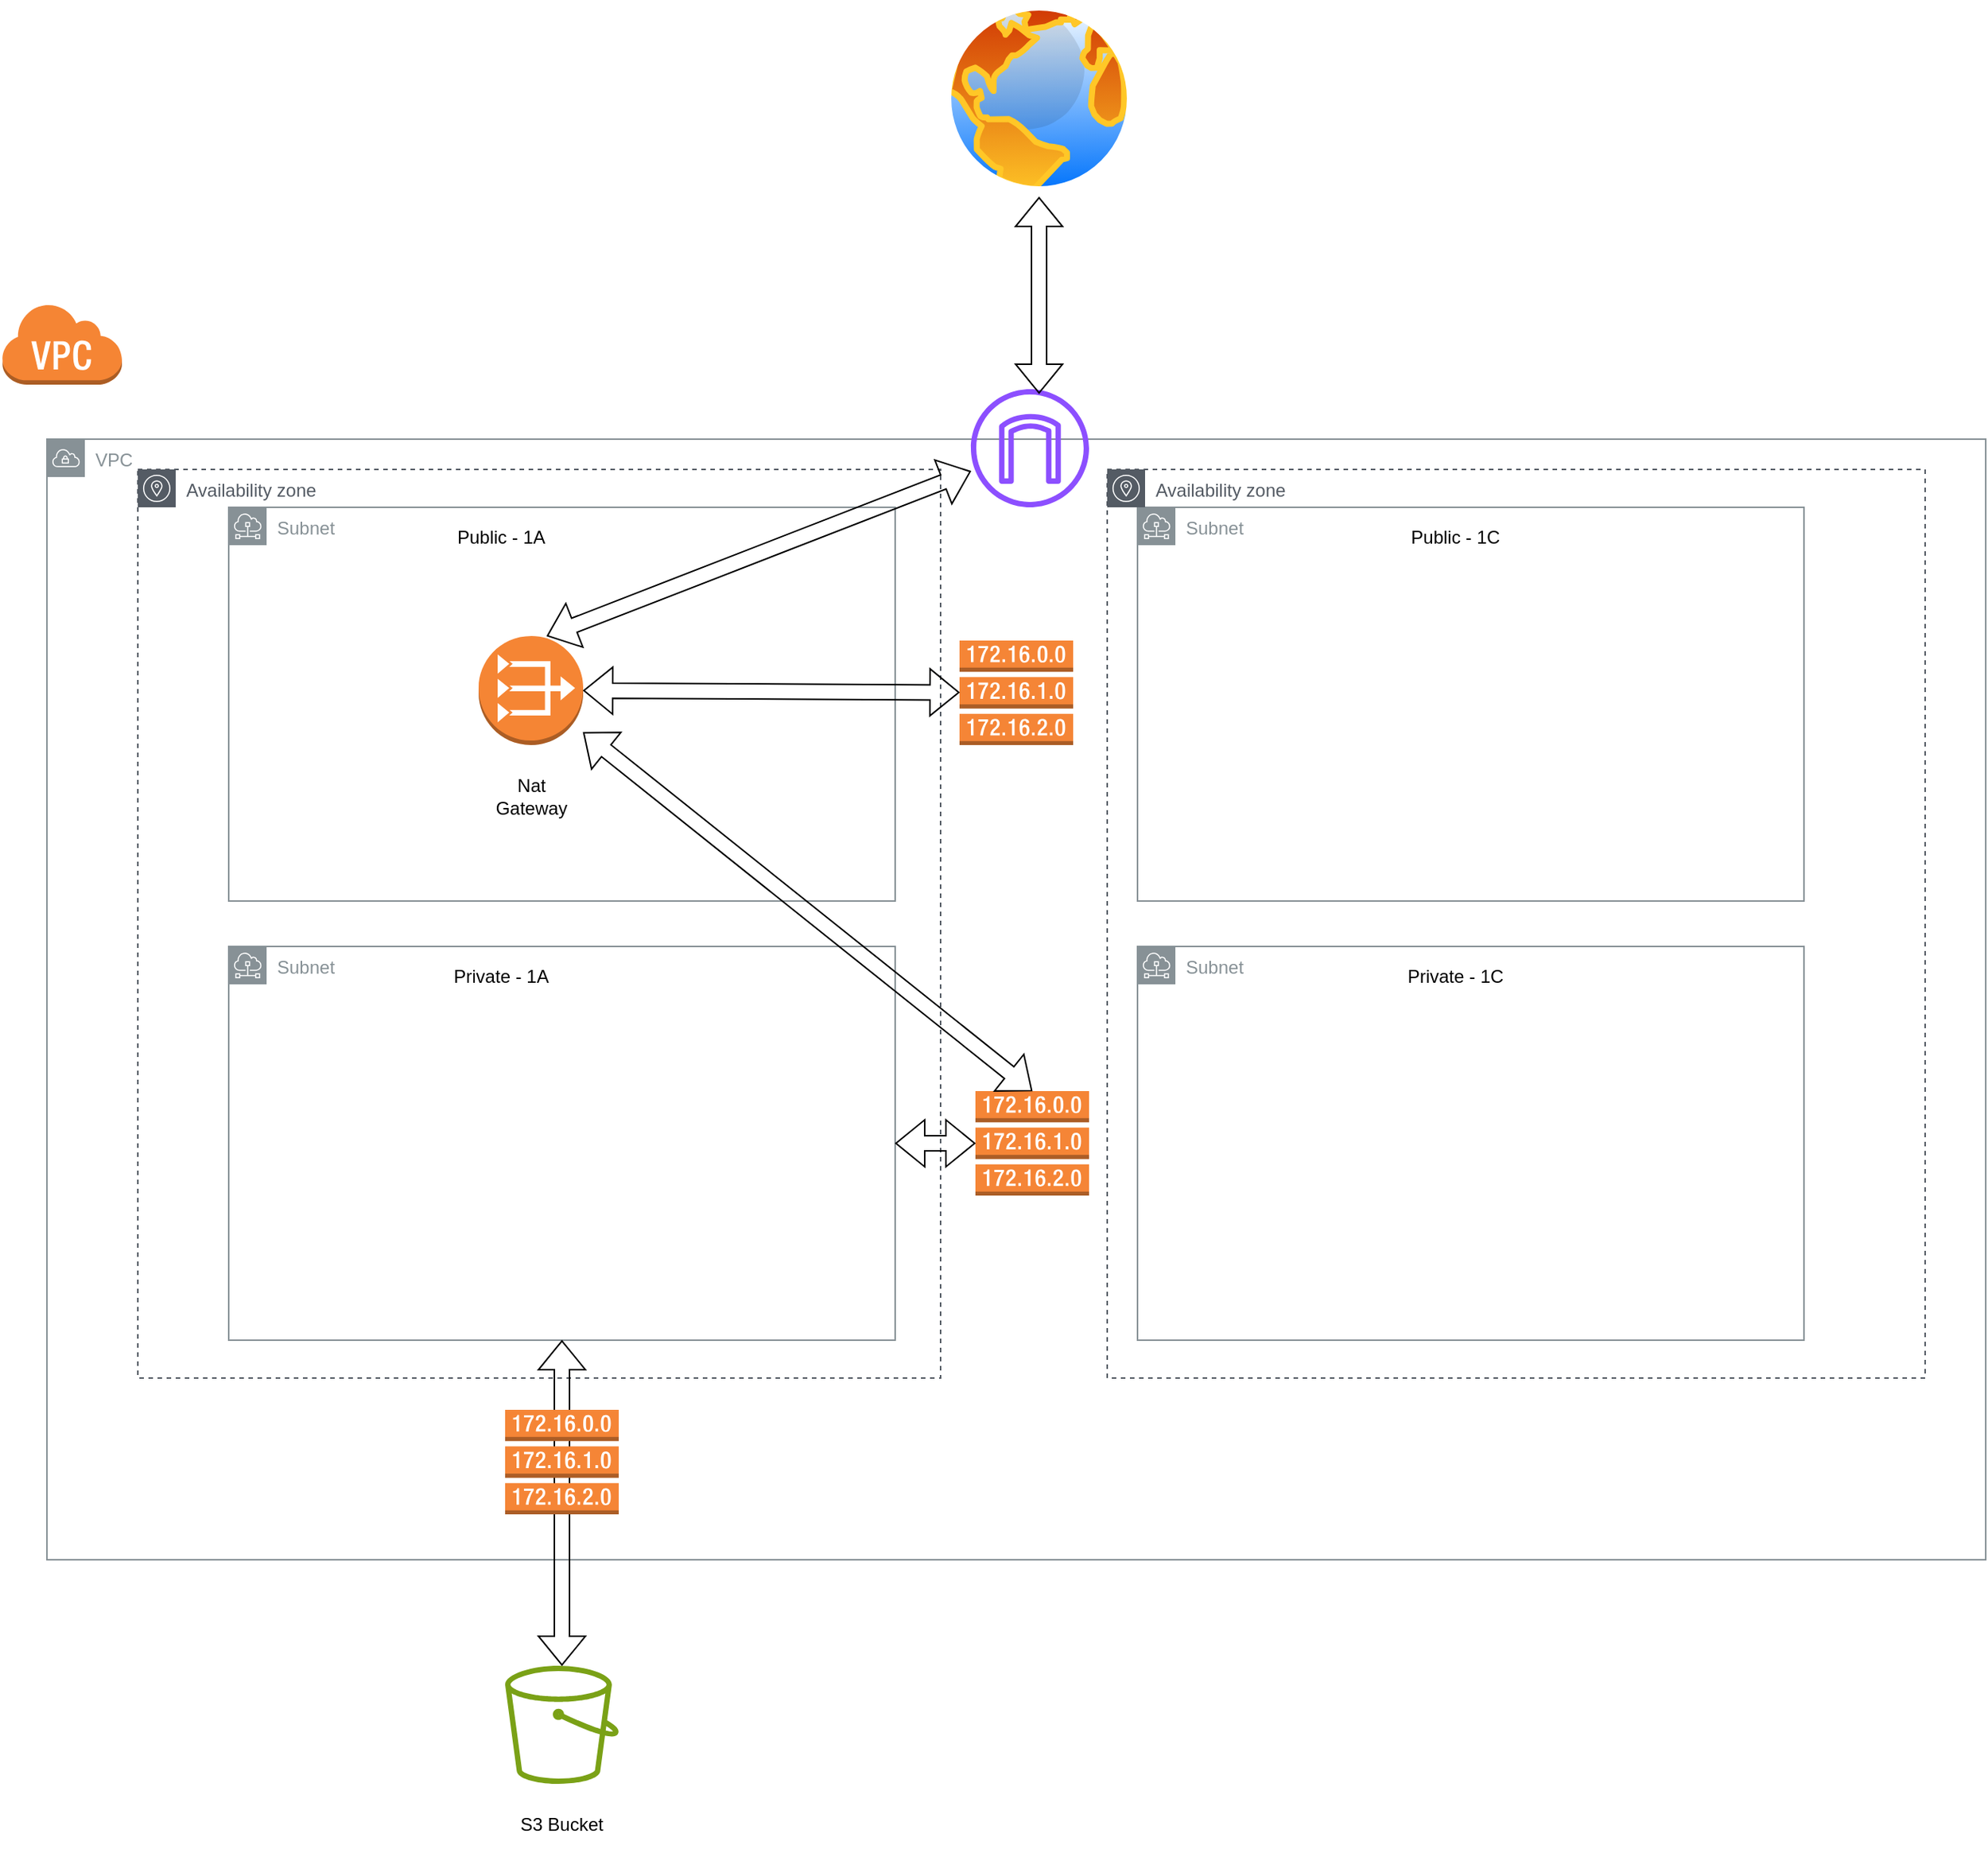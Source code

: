 <mxfile version="24.7.4">
  <diagram name="Page-1" id="p9HYjWT8tbd6QwJP4l6s">
    <mxGraphModel dx="2120" dy="2591" grid="1" gridSize="10" guides="1" tooltips="1" connect="1" arrows="1" fold="1" page="1" pageScale="1" pageWidth="827" pageHeight="1169" math="0" shadow="0">
      <root>
        <mxCell id="0" />
        <mxCell id="1" parent="0" />
        <mxCell id="Vkwi1uemp1FhmpMpcFgj-1" value="" style="outlineConnect=0;dashed=0;verticalLabelPosition=bottom;verticalAlign=top;align=center;html=1;shape=mxgraph.aws3.virtual_private_cloud;fillColor=#F58534;gradientColor=none;" parent="1" vertex="1">
          <mxGeometry x="30" y="140" width="79.5" height="54" as="geometry" />
        </mxCell>
        <mxCell id="Vkwi1uemp1FhmpMpcFgj-2" value="VPC" style="sketch=0;outlineConnect=0;gradientColor=none;html=1;whiteSpace=wrap;fontSize=12;fontStyle=0;shape=mxgraph.aws4.group;grIcon=mxgraph.aws4.group_vpc;strokeColor=#879196;fillColor=none;verticalAlign=top;align=left;spacingLeft=30;fontColor=#879196;dashed=0;" parent="1" vertex="1">
          <mxGeometry x="60" y="230" width="1280" height="740" as="geometry" />
        </mxCell>
        <mxCell id="Vkwi1uemp1FhmpMpcFgj-3" value="Subnet" style="sketch=0;outlineConnect=0;gradientColor=none;html=1;whiteSpace=wrap;fontSize=12;fontStyle=0;shape=mxgraph.aws4.group;grIcon=mxgraph.aws4.group_subnet;strokeColor=#879196;fillColor=none;verticalAlign=top;align=left;spacingLeft=30;fontColor=#879196;dashed=0;" parent="1" vertex="1">
          <mxGeometry x="180" y="275" width="440" height="260" as="geometry" />
        </mxCell>
        <mxCell id="Vkwi1uemp1FhmpMpcFgj-4" value="Subnet" style="sketch=0;outlineConnect=0;gradientColor=none;html=1;whiteSpace=wrap;fontSize=12;fontStyle=0;shape=mxgraph.aws4.group;grIcon=mxgraph.aws4.group_subnet;strokeColor=#879196;fillColor=none;verticalAlign=top;align=left;spacingLeft=30;fontColor=#879196;dashed=0;" parent="1" vertex="1">
          <mxGeometry x="180" y="565" width="440" height="260" as="geometry" />
        </mxCell>
        <mxCell id="Vkwi1uemp1FhmpMpcFgj-5" value="Subnet" style="sketch=0;outlineConnect=0;gradientColor=none;html=1;whiteSpace=wrap;fontSize=12;fontStyle=0;shape=mxgraph.aws4.group;grIcon=mxgraph.aws4.group_subnet;strokeColor=#879196;fillColor=none;verticalAlign=top;align=left;spacingLeft=30;fontColor=#879196;dashed=0;" parent="1" vertex="1">
          <mxGeometry x="780" y="275" width="440" height="260" as="geometry" />
        </mxCell>
        <mxCell id="Vkwi1uemp1FhmpMpcFgj-6" value="Subnet" style="sketch=0;outlineConnect=0;gradientColor=none;html=1;whiteSpace=wrap;fontSize=12;fontStyle=0;shape=mxgraph.aws4.group;grIcon=mxgraph.aws4.group_subnet;strokeColor=#879196;fillColor=none;verticalAlign=top;align=left;spacingLeft=30;fontColor=#879196;dashed=0;" parent="1" vertex="1">
          <mxGeometry x="780" y="565" width="440" height="260" as="geometry" />
        </mxCell>
        <mxCell id="Vkwi1uemp1FhmpMpcFgj-7" value="Availability zone" style="sketch=0;outlineConnect=0;gradientColor=none;html=1;whiteSpace=wrap;fontSize=12;fontStyle=0;shape=mxgraph.aws4.group;grIcon=mxgraph.aws4.group_availability_zone;strokeColor=#545B64;fillColor=none;verticalAlign=top;align=left;spacingLeft=30;fontColor=#545B64;dashed=1;" parent="1" vertex="1">
          <mxGeometry x="120" y="250" width="530" height="600" as="geometry" />
        </mxCell>
        <mxCell id="Vkwi1uemp1FhmpMpcFgj-8" value="Availability zone" style="sketch=0;outlineConnect=0;gradientColor=none;html=1;whiteSpace=wrap;fontSize=12;fontStyle=0;shape=mxgraph.aws4.group;grIcon=mxgraph.aws4.group_availability_zone;strokeColor=#545B64;fillColor=none;verticalAlign=top;align=left;spacingLeft=30;fontColor=#545B64;dashed=1;" parent="1" vertex="1">
          <mxGeometry x="760" y="250" width="540" height="600" as="geometry" />
        </mxCell>
        <mxCell id="Vkwi1uemp1FhmpMpcFgj-9" value="" style="sketch=0;outlineConnect=0;fontColor=#232F3E;gradientColor=none;fillColor=#8C4FFF;strokeColor=none;dashed=0;verticalLabelPosition=bottom;verticalAlign=top;align=center;html=1;fontSize=12;fontStyle=0;aspect=fixed;pointerEvents=1;shape=mxgraph.aws4.internet_gateway;" parent="1" vertex="1">
          <mxGeometry x="670" y="197" width="78" height="78" as="geometry" />
        </mxCell>
        <mxCell id="Vkwi1uemp1FhmpMpcFgj-10" value="" style="image;aspect=fixed;perimeter=ellipsePerimeter;html=1;align=center;shadow=0;dashed=0;spacingTop=3;image=img/lib/active_directory/internet_globe.svg;" parent="1" vertex="1">
          <mxGeometry x="650" y="-60" width="130" height="130" as="geometry" />
        </mxCell>
        <mxCell id="Vkwi1uemp1FhmpMpcFgj-11" value="" style="shape=flexArrow;endArrow=classic;startArrow=classic;html=1;rounded=0;entryX=0.5;entryY=1;entryDx=0;entryDy=0;" parent="1" target="Vkwi1uemp1FhmpMpcFgj-10" edge="1">
          <mxGeometry width="100" height="100" relative="1" as="geometry">
            <mxPoint x="715" y="200" as="sourcePoint" />
            <mxPoint x="790" y="380" as="targetPoint" />
          </mxGeometry>
        </mxCell>
        <mxCell id="LoJhDoDqKrCYPIB8af0b-3" value="" style="group" vertex="1" connectable="0" parent="1">
          <mxGeometry x="362.5" y="1040" width="75" height="120" as="geometry" />
        </mxCell>
        <mxCell id="LoJhDoDqKrCYPIB8af0b-1" value="" style="sketch=0;outlineConnect=0;fontColor=#232F3E;gradientColor=none;fillColor=#7AA116;strokeColor=none;dashed=0;verticalLabelPosition=bottom;verticalAlign=top;align=center;html=1;fontSize=12;fontStyle=0;aspect=fixed;pointerEvents=1;shape=mxgraph.aws4.bucket;" vertex="1" parent="LoJhDoDqKrCYPIB8af0b-3">
          <mxGeometry width="75" height="78" as="geometry" />
        </mxCell>
        <mxCell id="LoJhDoDqKrCYPIB8af0b-2" value="S3 Bucket" style="text;html=1;align=center;verticalAlign=middle;whiteSpace=wrap;rounded=0;" vertex="1" parent="LoJhDoDqKrCYPIB8af0b-3">
          <mxGeometry x="7.5" y="90" width="60" height="30" as="geometry" />
        </mxCell>
        <mxCell id="LoJhDoDqKrCYPIB8af0b-7" value="Private - 1A" style="text;html=1;align=center;verticalAlign=middle;whiteSpace=wrap;rounded=0;" vertex="1" parent="1">
          <mxGeometry x="250" y="570" width="220" height="30" as="geometry" />
        </mxCell>
        <mxCell id="LoJhDoDqKrCYPIB8af0b-8" value="Private - 1C" style="text;html=1;align=center;verticalAlign=middle;whiteSpace=wrap;rounded=0;" vertex="1" parent="1">
          <mxGeometry x="880" y="570" width="220" height="30" as="geometry" />
        </mxCell>
        <mxCell id="LoJhDoDqKrCYPIB8af0b-9" value="Public - 1A" style="text;html=1;align=center;verticalAlign=middle;whiteSpace=wrap;rounded=0;" vertex="1" parent="1">
          <mxGeometry x="250" y="280" width="220" height="30" as="geometry" />
        </mxCell>
        <mxCell id="LoJhDoDqKrCYPIB8af0b-10" value="Public - 1C" style="text;html=1;align=center;verticalAlign=middle;whiteSpace=wrap;rounded=0;" vertex="1" parent="1">
          <mxGeometry x="880" y="280" width="220" height="30" as="geometry" />
        </mxCell>
        <mxCell id="LoJhDoDqKrCYPIB8af0b-11" value="" style="outlineConnect=0;dashed=0;verticalLabelPosition=bottom;verticalAlign=top;align=center;html=1;shape=mxgraph.aws3.route_table;fillColor=#F58536;gradientColor=none;" vertex="1" parent="1">
          <mxGeometry x="662.5" y="363" width="75" height="69" as="geometry" />
        </mxCell>
        <mxCell id="LoJhDoDqKrCYPIB8af0b-12" value="" style="outlineConnect=0;dashed=0;verticalLabelPosition=bottom;verticalAlign=top;align=center;html=1;shape=mxgraph.aws3.route_table;fillColor=#F58536;gradientColor=none;" vertex="1" parent="1">
          <mxGeometry x="673" y="660.5" width="75" height="69" as="geometry" />
        </mxCell>
        <mxCell id="LoJhDoDqKrCYPIB8af0b-15" value="" style="group" vertex="1" connectable="0" parent="1">
          <mxGeometry x="345" y="360" width="69" height="121" as="geometry" />
        </mxCell>
        <mxCell id="LoJhDoDqKrCYPIB8af0b-13" value="" style="outlineConnect=0;dashed=0;verticalLabelPosition=bottom;verticalAlign=top;align=center;html=1;shape=mxgraph.aws3.vpc_nat_gateway;fillColor=#F58534;gradientColor=none;" vertex="1" parent="LoJhDoDqKrCYPIB8af0b-15">
          <mxGeometry width="69" height="72" as="geometry" />
        </mxCell>
        <mxCell id="LoJhDoDqKrCYPIB8af0b-14" value="Nat Gateway" style="text;html=1;align=center;verticalAlign=middle;whiteSpace=wrap;rounded=0;" vertex="1" parent="LoJhDoDqKrCYPIB8af0b-15">
          <mxGeometry x="4.5" y="91" width="60" height="30" as="geometry" />
        </mxCell>
        <mxCell id="LoJhDoDqKrCYPIB8af0b-17" value="" style="shape=flexArrow;endArrow=classic;startArrow=classic;html=1;rounded=0;exitX=0.5;exitY=0;exitDx=0;exitDy=0;exitPerimeter=0;" edge="1" parent="1" source="LoJhDoDqKrCYPIB8af0b-12" target="LoJhDoDqKrCYPIB8af0b-13">
          <mxGeometry width="100" height="100" relative="1" as="geometry">
            <mxPoint x="620" y="650" as="sourcePoint" />
            <mxPoint x="720" y="550" as="targetPoint" />
          </mxGeometry>
        </mxCell>
        <mxCell id="LoJhDoDqKrCYPIB8af0b-18" value="" style="shape=flexArrow;endArrow=classic;startArrow=classic;html=1;rounded=0;exitX=0;exitY=0.5;exitDx=0;exitDy=0;exitPerimeter=0;" edge="1" parent="1" source="LoJhDoDqKrCYPIB8af0b-12" target="Vkwi1uemp1FhmpMpcFgj-4">
          <mxGeometry width="100" height="100" relative="1" as="geometry">
            <mxPoint x="721" y="660" as="sourcePoint" />
            <mxPoint x="424" y="432" as="targetPoint" />
          </mxGeometry>
        </mxCell>
        <mxCell id="LoJhDoDqKrCYPIB8af0b-19" value="" style="shape=flexArrow;endArrow=classic;startArrow=classic;html=1;rounded=0;entryX=1;entryY=0.5;entryDx=0;entryDy=0;entryPerimeter=0;" edge="1" parent="1" source="LoJhDoDqKrCYPIB8af0b-11" target="LoJhDoDqKrCYPIB8af0b-13">
          <mxGeometry width="100" height="100" relative="1" as="geometry">
            <mxPoint x="721" y="671" as="sourcePoint" />
            <mxPoint x="424" y="434" as="targetPoint" />
          </mxGeometry>
        </mxCell>
        <mxCell id="LoJhDoDqKrCYPIB8af0b-20" value="" style="shape=flexArrow;endArrow=classic;startArrow=classic;html=1;rounded=0;" edge="1" parent="1" target="Vkwi1uemp1FhmpMpcFgj-9">
          <mxGeometry width="100" height="100" relative="1" as="geometry">
            <mxPoint x="390" y="360" as="sourcePoint" />
            <mxPoint x="725" y="80" as="targetPoint" />
          </mxGeometry>
        </mxCell>
        <mxCell id="LoJhDoDqKrCYPIB8af0b-21" value="" style="shape=flexArrow;endArrow=classic;startArrow=classic;html=1;rounded=0;" edge="1" parent="1" source="LoJhDoDqKrCYPIB8af0b-1" target="Vkwi1uemp1FhmpMpcFgj-4">
          <mxGeometry width="100" height="100" relative="1" as="geometry">
            <mxPoint x="683" y="705" as="sourcePoint" />
            <mxPoint x="630" y="705" as="targetPoint" />
          </mxGeometry>
        </mxCell>
        <mxCell id="LoJhDoDqKrCYPIB8af0b-22" value="" style="outlineConnect=0;dashed=0;verticalLabelPosition=bottom;verticalAlign=top;align=center;html=1;shape=mxgraph.aws3.route_table;fillColor=#F58536;gradientColor=none;" vertex="1" parent="1">
          <mxGeometry x="362.5" y="871" width="75" height="69" as="geometry" />
        </mxCell>
      </root>
    </mxGraphModel>
  </diagram>
</mxfile>
